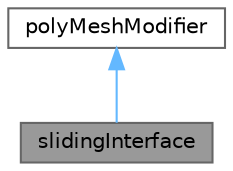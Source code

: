 digraph "slidingInterface"
{
 // LATEX_PDF_SIZE
  bgcolor="transparent";
  edge [fontname=Helvetica,fontsize=10,labelfontname=Helvetica,labelfontsize=10];
  node [fontname=Helvetica,fontsize=10,shape=box,height=0.2,width=0.4];
  Node1 [id="Node000001",label="slidingInterface",height=0.2,width=0.4,color="gray40", fillcolor="grey60", style="filled", fontcolor="black",tooltip="Sliding interface mesh modifier. Given two face zones, couple the master and slave side using a cutti..."];
  Node2 -> Node1 [id="edge1_Node000001_Node000002",dir="back",color="steelblue1",style="solid",tooltip=" "];
  Node2 [id="Node000002",label="polyMeshModifier",height=0.2,width=0.4,color="gray40", fillcolor="white", style="filled",URL="$classFoam_1_1polyMeshModifier.html",tooltip="Virtual base class for mesh modifiers."];
}
